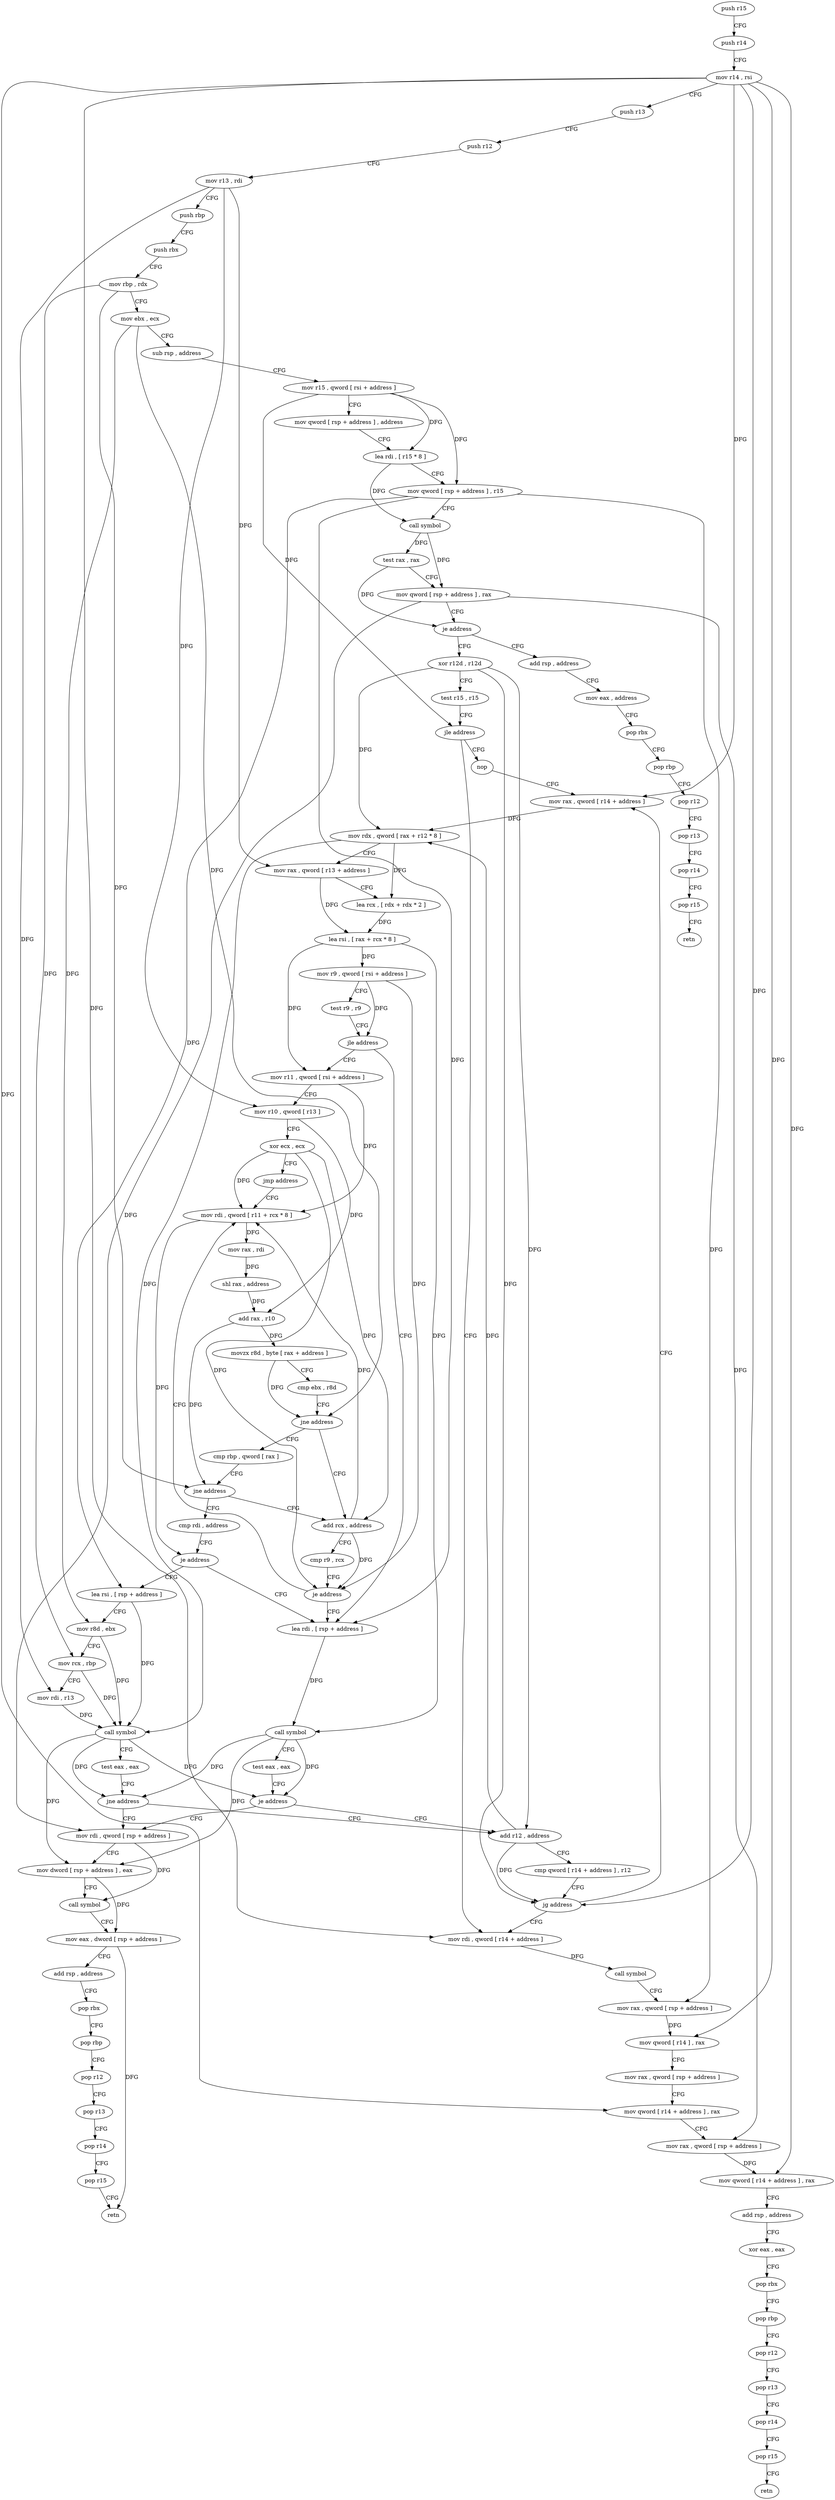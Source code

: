 digraph "func" {
"4335424" [label = "push r15" ]
"4335426" [label = "push r14" ]
"4335428" [label = "mov r14 , rsi" ]
"4335431" [label = "push r13" ]
"4335433" [label = "push r12" ]
"4335435" [label = "mov r13 , rdi" ]
"4335438" [label = "push rbp" ]
"4335439" [label = "push rbx" ]
"4335440" [label = "mov rbp , rdx" ]
"4335443" [label = "mov ebx , ecx" ]
"4335445" [label = "sub rsp , address" ]
"4335449" [label = "mov r15 , qword [ rsi + address ]" ]
"4335453" [label = "mov qword [ rsp + address ] , address" ]
"4335462" [label = "lea rdi , [ r15 * 8 ]" ]
"4335470" [label = "mov qword [ rsp + address ] , r15" ]
"4335475" [label = "call symbol" ]
"4335480" [label = "test rax , rax" ]
"4335483" [label = "mov qword [ rsp + address ] , rax" ]
"4335488" [label = "je address" ]
"4335735" [label = "add rsp , address" ]
"4335494" [label = "xor r12d , r12d" ]
"4335739" [label = "mov eax , address" ]
"4335744" [label = "pop rbx" ]
"4335745" [label = "pop rbp" ]
"4335746" [label = "pop r12" ]
"4335748" [label = "pop r13" ]
"4335750" [label = "pop r14" ]
"4335752" [label = "pop r15" ]
"4335754" [label = "retn" ]
"4335497" [label = "test r15 , r15" ]
"4335500" [label = "jle address" ]
"4335629" [label = "mov rdi , qword [ r14 + address ]" ]
"4335502" [label = "nop" ]
"4335633" [label = "call symbol" ]
"4335638" [label = "mov rax , qword [ rsp + address ]" ]
"4335643" [label = "mov qword [ r14 ] , rax" ]
"4335646" [label = "mov rax , qword [ rsp + address ]" ]
"4335651" [label = "mov qword [ r14 + address ] , rax" ]
"4335655" [label = "mov rax , qword [ rsp + address ]" ]
"4335660" [label = "mov qword [ r14 + address ] , rax" ]
"4335664" [label = "add rsp , address" ]
"4335668" [label = "xor eax , eax" ]
"4335670" [label = "pop rbx" ]
"4335671" [label = "pop rbp" ]
"4335672" [label = "pop r12" ]
"4335674" [label = "pop r13" ]
"4335676" [label = "pop r14" ]
"4335678" [label = "pop r15" ]
"4335680" [label = "retn" ]
"4335504" [label = "mov rax , qword [ r14 + address ]" ]
"4335688" [label = "lea rdi , [ rsp + address ]" ]
"4335693" [label = "call symbol" ]
"4335698" [label = "test eax , eax" ]
"4335700" [label = "je address" ]
"4335619" [label = "add r12 , address" ]
"4335702" [label = "mov rdi , qword [ rsp + address ]" ]
"4335537" [label = "mov r11 , qword [ rsi + address ]" ]
"4335541" [label = "mov r10 , qword [ r13 ]" ]
"4335545" [label = "xor ecx , ecx" ]
"4335547" [label = "jmp address" ]
"4335561" [label = "mov rdi , qword [ r11 + rcx * 8 ]" ]
"4335623" [label = "cmp qword [ r14 + address ] , r12" ]
"4335627" [label = "jg address" ]
"4335707" [label = "mov dword [ rsp + address ] , eax" ]
"4335711" [label = "call symbol" ]
"4335716" [label = "mov eax , dword [ rsp + address ]" ]
"4335720" [label = "add rsp , address" ]
"4335724" [label = "pop rbx" ]
"4335725" [label = "pop rbp" ]
"4335726" [label = "pop r12" ]
"4335728" [label = "pop r13" ]
"4335730" [label = "pop r14" ]
"4335732" [label = "pop r15" ]
"4335734" [label = "retn" ]
"4335565" [label = "mov rax , rdi" ]
"4335568" [label = "shl rax , address" ]
"4335572" [label = "add rax , r10" ]
"4335575" [label = "movzx r8d , byte [ rax + address ]" ]
"4335580" [label = "cmp ebx , r8d" ]
"4335583" [label = "jne address" ]
"4335552" [label = "add rcx , address" ]
"4335585" [label = "cmp rbp , qword [ rax ]" ]
"4335508" [label = "mov rdx , qword [ rax + r12 * 8 ]" ]
"4335512" [label = "mov rax , qword [ r13 + address ]" ]
"4335516" [label = "lea rcx , [ rdx + rdx * 2 ]" ]
"4335520" [label = "lea rsi , [ rax + rcx * 8 ]" ]
"4335524" [label = "mov r9 , qword [ rsi + address ]" ]
"4335528" [label = "test r9 , r9" ]
"4335531" [label = "jle address" ]
"4335556" [label = "cmp r9 , rcx" ]
"4335559" [label = "je address" ]
"4335588" [label = "jne address" ]
"4335590" [label = "cmp rdi , address" ]
"4335594" [label = "je address" ]
"4335596" [label = "lea rsi , [ rsp + address ]" ]
"4335601" [label = "mov r8d , ebx" ]
"4335604" [label = "mov rcx , rbp" ]
"4335607" [label = "mov rdi , r13" ]
"4335610" [label = "call symbol" ]
"4335615" [label = "test eax , eax" ]
"4335617" [label = "jne address" ]
"4335424" -> "4335426" [ label = "CFG" ]
"4335426" -> "4335428" [ label = "CFG" ]
"4335428" -> "4335431" [ label = "CFG" ]
"4335428" -> "4335629" [ label = "DFG" ]
"4335428" -> "4335643" [ label = "DFG" ]
"4335428" -> "4335651" [ label = "DFG" ]
"4335428" -> "4335660" [ label = "DFG" ]
"4335428" -> "4335504" [ label = "DFG" ]
"4335428" -> "4335627" [ label = "DFG" ]
"4335431" -> "4335433" [ label = "CFG" ]
"4335433" -> "4335435" [ label = "CFG" ]
"4335435" -> "4335438" [ label = "CFG" ]
"4335435" -> "4335512" [ label = "DFG" ]
"4335435" -> "4335541" [ label = "DFG" ]
"4335435" -> "4335607" [ label = "DFG" ]
"4335438" -> "4335439" [ label = "CFG" ]
"4335439" -> "4335440" [ label = "CFG" ]
"4335440" -> "4335443" [ label = "CFG" ]
"4335440" -> "4335588" [ label = "DFG" ]
"4335440" -> "4335604" [ label = "DFG" ]
"4335443" -> "4335445" [ label = "CFG" ]
"4335443" -> "4335583" [ label = "DFG" ]
"4335443" -> "4335601" [ label = "DFG" ]
"4335445" -> "4335449" [ label = "CFG" ]
"4335449" -> "4335453" [ label = "CFG" ]
"4335449" -> "4335462" [ label = "DFG" ]
"4335449" -> "4335470" [ label = "DFG" ]
"4335449" -> "4335500" [ label = "DFG" ]
"4335453" -> "4335462" [ label = "CFG" ]
"4335462" -> "4335470" [ label = "CFG" ]
"4335462" -> "4335475" [ label = "DFG" ]
"4335470" -> "4335475" [ label = "CFG" ]
"4335470" -> "4335638" [ label = "DFG" ]
"4335470" -> "4335688" [ label = "DFG" ]
"4335470" -> "4335596" [ label = "DFG" ]
"4335475" -> "4335480" [ label = "DFG" ]
"4335475" -> "4335483" [ label = "DFG" ]
"4335480" -> "4335483" [ label = "CFG" ]
"4335480" -> "4335488" [ label = "DFG" ]
"4335483" -> "4335488" [ label = "CFG" ]
"4335483" -> "4335655" [ label = "DFG" ]
"4335483" -> "4335702" [ label = "DFG" ]
"4335488" -> "4335735" [ label = "CFG" ]
"4335488" -> "4335494" [ label = "CFG" ]
"4335735" -> "4335739" [ label = "CFG" ]
"4335494" -> "4335497" [ label = "CFG" ]
"4335494" -> "4335508" [ label = "DFG" ]
"4335494" -> "4335619" [ label = "DFG" ]
"4335494" -> "4335627" [ label = "DFG" ]
"4335739" -> "4335744" [ label = "CFG" ]
"4335744" -> "4335745" [ label = "CFG" ]
"4335745" -> "4335746" [ label = "CFG" ]
"4335746" -> "4335748" [ label = "CFG" ]
"4335748" -> "4335750" [ label = "CFG" ]
"4335750" -> "4335752" [ label = "CFG" ]
"4335752" -> "4335754" [ label = "CFG" ]
"4335497" -> "4335500" [ label = "CFG" ]
"4335500" -> "4335629" [ label = "CFG" ]
"4335500" -> "4335502" [ label = "CFG" ]
"4335629" -> "4335633" [ label = "DFG" ]
"4335502" -> "4335504" [ label = "CFG" ]
"4335633" -> "4335638" [ label = "CFG" ]
"4335638" -> "4335643" [ label = "DFG" ]
"4335643" -> "4335646" [ label = "CFG" ]
"4335646" -> "4335651" [ label = "CFG" ]
"4335651" -> "4335655" [ label = "CFG" ]
"4335655" -> "4335660" [ label = "DFG" ]
"4335660" -> "4335664" [ label = "CFG" ]
"4335664" -> "4335668" [ label = "CFG" ]
"4335668" -> "4335670" [ label = "CFG" ]
"4335670" -> "4335671" [ label = "CFG" ]
"4335671" -> "4335672" [ label = "CFG" ]
"4335672" -> "4335674" [ label = "CFG" ]
"4335674" -> "4335676" [ label = "CFG" ]
"4335676" -> "4335678" [ label = "CFG" ]
"4335678" -> "4335680" [ label = "CFG" ]
"4335504" -> "4335508" [ label = "DFG" ]
"4335688" -> "4335693" [ label = "DFG" ]
"4335693" -> "4335698" [ label = "CFG" ]
"4335693" -> "4335700" [ label = "DFG" ]
"4335693" -> "4335707" [ label = "DFG" ]
"4335693" -> "4335617" [ label = "DFG" ]
"4335698" -> "4335700" [ label = "CFG" ]
"4335700" -> "4335619" [ label = "CFG" ]
"4335700" -> "4335702" [ label = "CFG" ]
"4335619" -> "4335623" [ label = "CFG" ]
"4335619" -> "4335508" [ label = "DFG" ]
"4335619" -> "4335627" [ label = "DFG" ]
"4335702" -> "4335707" [ label = "CFG" ]
"4335702" -> "4335711" [ label = "DFG" ]
"4335537" -> "4335541" [ label = "CFG" ]
"4335537" -> "4335561" [ label = "DFG" ]
"4335541" -> "4335545" [ label = "CFG" ]
"4335541" -> "4335572" [ label = "DFG" ]
"4335545" -> "4335547" [ label = "CFG" ]
"4335545" -> "4335561" [ label = "DFG" ]
"4335545" -> "4335552" [ label = "DFG" ]
"4335545" -> "4335559" [ label = "DFG" ]
"4335547" -> "4335561" [ label = "CFG" ]
"4335561" -> "4335565" [ label = "DFG" ]
"4335561" -> "4335594" [ label = "DFG" ]
"4335623" -> "4335627" [ label = "CFG" ]
"4335627" -> "4335504" [ label = "CFG" ]
"4335627" -> "4335629" [ label = "CFG" ]
"4335707" -> "4335711" [ label = "CFG" ]
"4335707" -> "4335716" [ label = "DFG" ]
"4335711" -> "4335716" [ label = "CFG" ]
"4335716" -> "4335720" [ label = "CFG" ]
"4335716" -> "4335734" [ label = "DFG" ]
"4335720" -> "4335724" [ label = "CFG" ]
"4335724" -> "4335725" [ label = "CFG" ]
"4335725" -> "4335726" [ label = "CFG" ]
"4335726" -> "4335728" [ label = "CFG" ]
"4335728" -> "4335730" [ label = "CFG" ]
"4335730" -> "4335732" [ label = "CFG" ]
"4335732" -> "4335734" [ label = "CFG" ]
"4335565" -> "4335568" [ label = "DFG" ]
"4335568" -> "4335572" [ label = "DFG" ]
"4335572" -> "4335575" [ label = "DFG" ]
"4335572" -> "4335588" [ label = "DFG" ]
"4335575" -> "4335580" [ label = "CFG" ]
"4335575" -> "4335583" [ label = "DFG" ]
"4335580" -> "4335583" [ label = "CFG" ]
"4335583" -> "4335552" [ label = "CFG" ]
"4335583" -> "4335585" [ label = "CFG" ]
"4335552" -> "4335556" [ label = "CFG" ]
"4335552" -> "4335561" [ label = "DFG" ]
"4335552" -> "4335559" [ label = "DFG" ]
"4335585" -> "4335588" [ label = "CFG" ]
"4335508" -> "4335512" [ label = "CFG" ]
"4335508" -> "4335516" [ label = "DFG" ]
"4335508" -> "4335610" [ label = "DFG" ]
"4335512" -> "4335516" [ label = "CFG" ]
"4335512" -> "4335520" [ label = "DFG" ]
"4335516" -> "4335520" [ label = "DFG" ]
"4335520" -> "4335524" [ label = "DFG" ]
"4335520" -> "4335693" [ label = "DFG" ]
"4335520" -> "4335537" [ label = "DFG" ]
"4335524" -> "4335528" [ label = "CFG" ]
"4335524" -> "4335531" [ label = "DFG" ]
"4335524" -> "4335559" [ label = "DFG" ]
"4335528" -> "4335531" [ label = "CFG" ]
"4335531" -> "4335688" [ label = "CFG" ]
"4335531" -> "4335537" [ label = "CFG" ]
"4335556" -> "4335559" [ label = "CFG" ]
"4335559" -> "4335688" [ label = "CFG" ]
"4335559" -> "4335561" [ label = "CFG" ]
"4335588" -> "4335552" [ label = "CFG" ]
"4335588" -> "4335590" [ label = "CFG" ]
"4335590" -> "4335594" [ label = "CFG" ]
"4335594" -> "4335688" [ label = "CFG" ]
"4335594" -> "4335596" [ label = "CFG" ]
"4335596" -> "4335601" [ label = "CFG" ]
"4335596" -> "4335610" [ label = "DFG" ]
"4335601" -> "4335604" [ label = "CFG" ]
"4335601" -> "4335610" [ label = "DFG" ]
"4335604" -> "4335607" [ label = "CFG" ]
"4335604" -> "4335610" [ label = "DFG" ]
"4335607" -> "4335610" [ label = "DFG" ]
"4335610" -> "4335615" [ label = "CFG" ]
"4335610" -> "4335700" [ label = "DFG" ]
"4335610" -> "4335707" [ label = "DFG" ]
"4335610" -> "4335617" [ label = "DFG" ]
"4335615" -> "4335617" [ label = "CFG" ]
"4335617" -> "4335702" [ label = "CFG" ]
"4335617" -> "4335619" [ label = "CFG" ]
}
